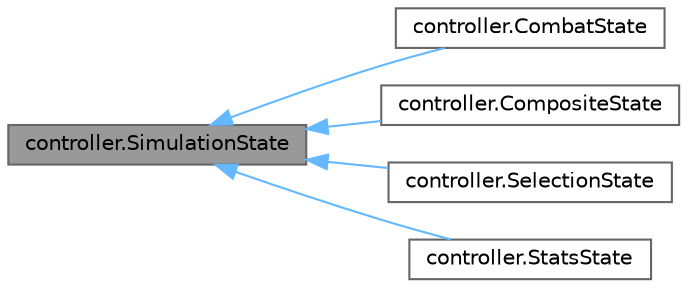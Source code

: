 digraph "controller.SimulationState"
{
 // LATEX_PDF_SIZE
  bgcolor="transparent";
  edge [fontname=Helvetica,fontsize=10,labelfontname=Helvetica,labelfontsize=10];
  node [fontname=Helvetica,fontsize=10,shape=box,height=0.2,width=0.4];
  rankdir="LR";
  Node1 [id="Node000001",label="controller.SimulationState",height=0.2,width=0.4,color="gray40", fillcolor="grey60", style="filled", fontcolor="black",tooltip="SimulationState is an interface that defines the methods that all simulation states must implement."];
  Node1 -> Node2 [id="edge1_Node000001_Node000002",dir="back",color="steelblue1",style="solid",tooltip=" "];
  Node2 [id="Node000002",label="controller.CombatState",height=0.2,width=0.4,color="gray40", fillcolor="white", style="filled",URL="$classcontroller_1_1CombatState.html",tooltip="CombatState is a class that represents the state of the simulation where the battle takes place."];
  Node1 -> Node3 [id="edge2_Node000001_Node000003",dir="back",color="steelblue1",style="solid",tooltip=" "];
  Node3 [id="Node000003",label="controller.CompositeState",height=0.2,width=0.4,color="gray40", fillcolor="white", style="filled",URL="$classcontroller_1_1CompositeState.html",tooltip="CompositeState is a class that is used to manage the different states of the simulation(Selection,..."];
  Node1 -> Node4 [id="edge3_Node000001_Node000004",dir="back",color="steelblue1",style="solid",tooltip=" "];
  Node4 [id="Node000004",label="controller.SelectionState",height=0.2,width=0.4,color="gray40", fillcolor="white", style="filled",URL="$classcontroller_1_1SelectionState.html",tooltip="SelectionState is a class that represents the state of the simulation where the user can select their..."];
  Node1 -> Node5 [id="edge4_Node000001_Node000005",dir="back",color="steelblue1",style="solid",tooltip=" "];
  Node5 [id="Node000005",label="controller.StatsState",height=0.2,width=0.4,color="gray40", fillcolor="white", style="filled",URL="$classcontroller_1_1StatsState.html",tooltip="StatsState is a class that represents the state of the simulation where the user can view the statist..."];
}
